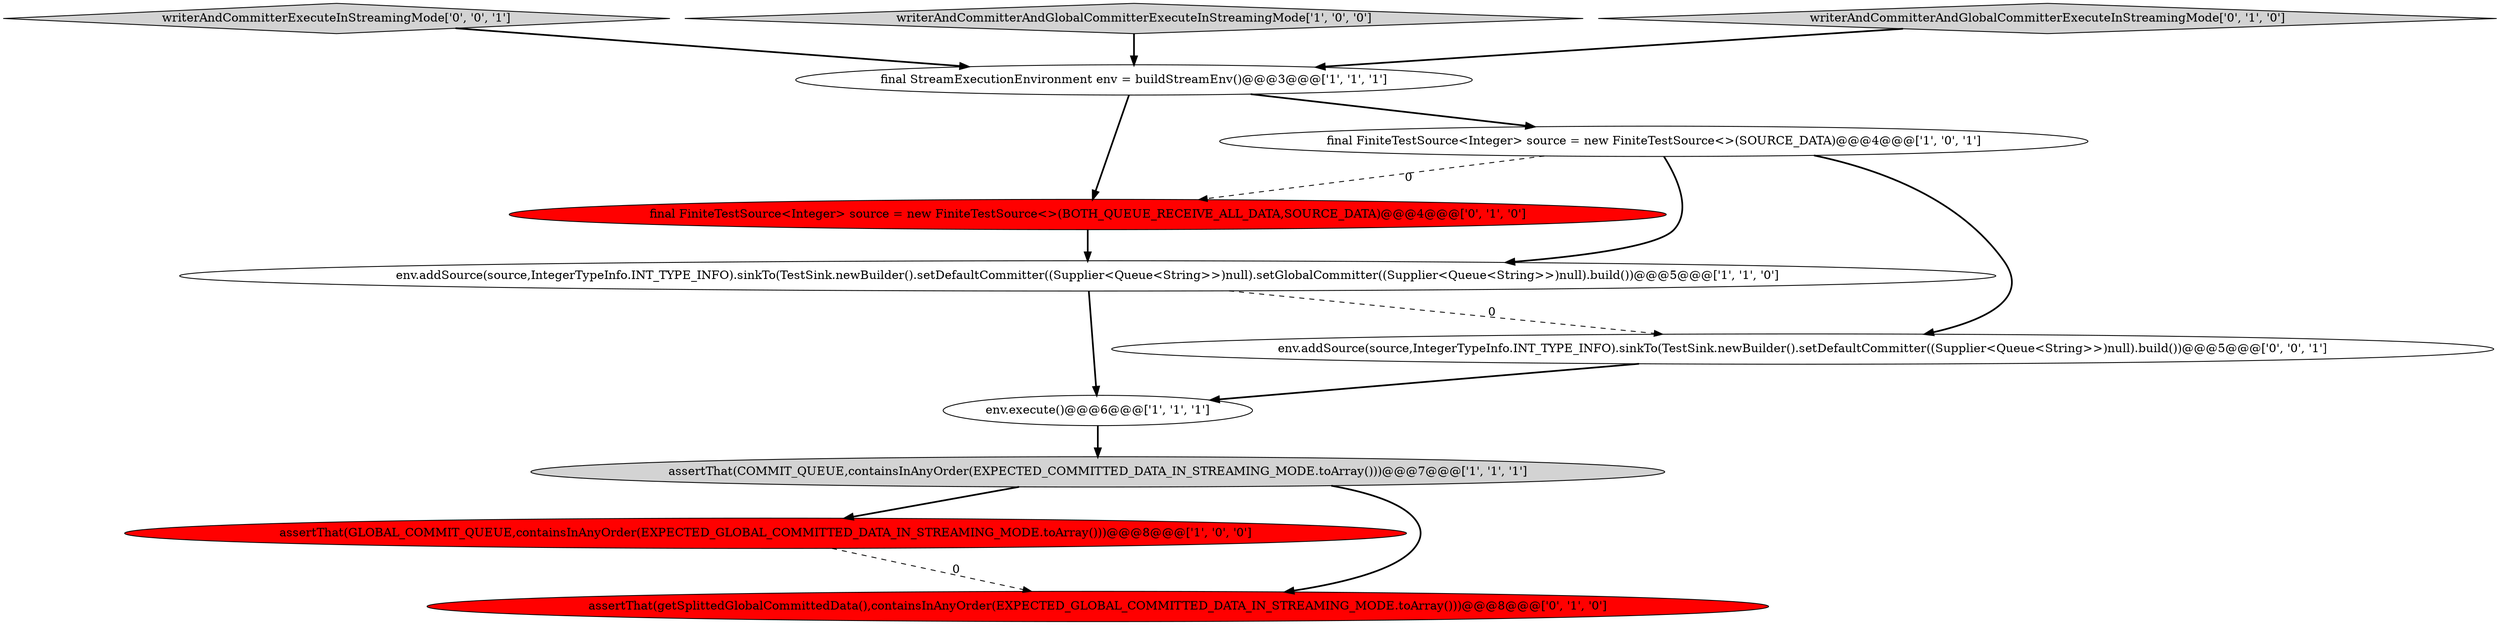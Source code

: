 digraph {
2 [style = filled, label = "env.addSource(source,IntegerTypeInfo.INT_TYPE_INFO).sinkTo(TestSink.newBuilder().setDefaultCommitter((Supplier<Queue<String>>)null).setGlobalCommitter((Supplier<Queue<String>>)null).build())@@@5@@@['1', '1', '0']", fillcolor = white, shape = ellipse image = "AAA0AAABBB1BBB"];
11 [style = filled, label = "writerAndCommitterExecuteInStreamingMode['0', '0', '1']", fillcolor = lightgray, shape = diamond image = "AAA0AAABBB3BBB"];
1 [style = filled, label = "env.execute()@@@6@@@['1', '1', '1']", fillcolor = white, shape = ellipse image = "AAA0AAABBB1BBB"];
7 [style = filled, label = "final FiniteTestSource<Integer> source = new FiniteTestSource<>(BOTH_QUEUE_RECEIVE_ALL_DATA,SOURCE_DATA)@@@4@@@['0', '1', '0']", fillcolor = red, shape = ellipse image = "AAA1AAABBB2BBB"];
5 [style = filled, label = "assertThat(GLOBAL_COMMIT_QUEUE,containsInAnyOrder(EXPECTED_GLOBAL_COMMITTED_DATA_IN_STREAMING_MODE.toArray()))@@@8@@@['1', '0', '0']", fillcolor = red, shape = ellipse image = "AAA1AAABBB1BBB"];
6 [style = filled, label = "final StreamExecutionEnvironment env = buildStreamEnv()@@@3@@@['1', '1', '1']", fillcolor = white, shape = ellipse image = "AAA0AAABBB1BBB"];
3 [style = filled, label = "assertThat(COMMIT_QUEUE,containsInAnyOrder(EXPECTED_COMMITTED_DATA_IN_STREAMING_MODE.toArray()))@@@7@@@['1', '1', '1']", fillcolor = lightgray, shape = ellipse image = "AAA0AAABBB1BBB"];
0 [style = filled, label = "writerAndCommitterAndGlobalCommitterExecuteInStreamingMode['1', '0', '0']", fillcolor = lightgray, shape = diamond image = "AAA0AAABBB1BBB"];
4 [style = filled, label = "final FiniteTestSource<Integer> source = new FiniteTestSource<>(SOURCE_DATA)@@@4@@@['1', '0', '1']", fillcolor = white, shape = ellipse image = "AAA0AAABBB1BBB"];
9 [style = filled, label = "assertThat(getSplittedGlobalCommittedData(),containsInAnyOrder(EXPECTED_GLOBAL_COMMITTED_DATA_IN_STREAMING_MODE.toArray()))@@@8@@@['0', '1', '0']", fillcolor = red, shape = ellipse image = "AAA1AAABBB2BBB"];
10 [style = filled, label = "env.addSource(source,IntegerTypeInfo.INT_TYPE_INFO).sinkTo(TestSink.newBuilder().setDefaultCommitter((Supplier<Queue<String>>)null).build())@@@5@@@['0', '0', '1']", fillcolor = white, shape = ellipse image = "AAA0AAABBB3BBB"];
8 [style = filled, label = "writerAndCommitterAndGlobalCommitterExecuteInStreamingMode['0', '1', '0']", fillcolor = lightgray, shape = diamond image = "AAA0AAABBB2BBB"];
1->3 [style = bold, label=""];
3->9 [style = bold, label=""];
4->10 [style = bold, label=""];
6->4 [style = bold, label=""];
5->9 [style = dashed, label="0"];
3->5 [style = bold, label=""];
8->6 [style = bold, label=""];
4->2 [style = bold, label=""];
6->7 [style = bold, label=""];
10->1 [style = bold, label=""];
0->6 [style = bold, label=""];
7->2 [style = bold, label=""];
4->7 [style = dashed, label="0"];
2->1 [style = bold, label=""];
2->10 [style = dashed, label="0"];
11->6 [style = bold, label=""];
}
